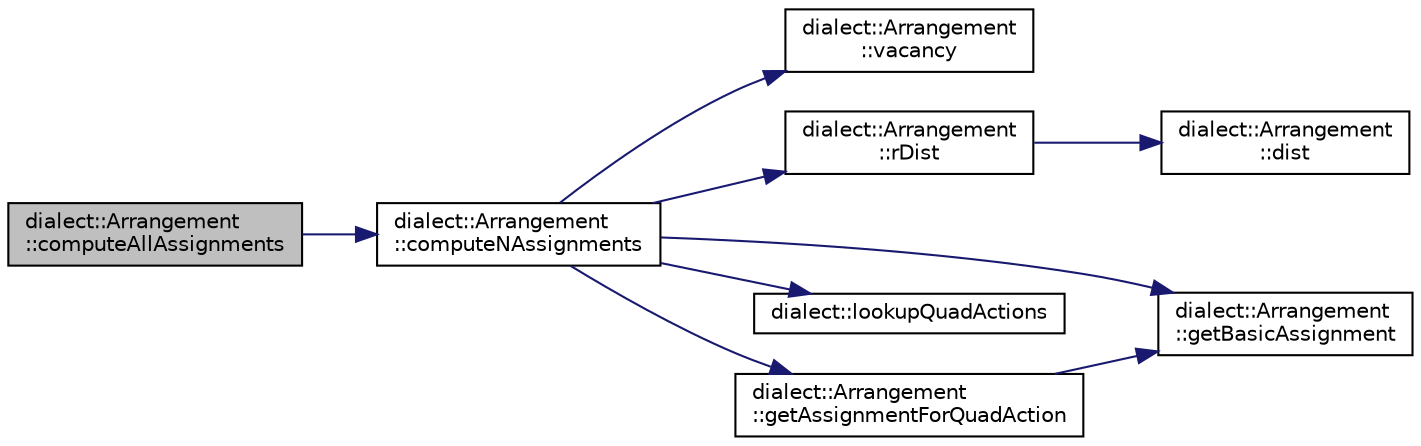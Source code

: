 digraph "dialect::Arrangement::computeAllAssignments"
{
  edge [fontname="Helvetica",fontsize="10",labelfontname="Helvetica",labelfontsize="10"];
  node [fontname="Helvetica",fontsize="10",shape=record];
  rankdir="LR";
  Node2 [label="dialect::Arrangement\l::computeAllAssignments",height=0.2,width=0.4,color="black", fillcolor="grey75", style="filled", fontcolor="black"];
  Node2 -> Node3 [color="midnightblue",fontsize="10",style="solid",fontname="Helvetica"];
  Node3 [label="dialect::Arrangement\l::computeNAssignments",height=0.2,width=0.4,color="black", fillcolor="white", style="filled",URL="$structdialect_1_1Arrangement.html#ad226edce8ab3ae9c6ad7ead82eae4913",tooltip="Compute all possible Assignments in which precisely N semiaxes are occupied, sorted by ascending cost..."];
  Node3 -> Node4 [color="midnightblue",fontsize="10",style="solid",fontname="Helvetica"];
  Node4 [label="dialect::Arrangement\l::vacancy",height=0.2,width=0.4,color="black", fillcolor="white", style="filled",URL="$structdialect_1_1Arrangement.html#a2ea9adb460c2313da39f3f7e3a04ab2e",tooltip="Get the \"vacancy vector\" for this Arrangement. "];
  Node3 -> Node5 [color="midnightblue",fontsize="10",style="solid",fontname="Helvetica"];
  Node5 [label="dialect::Arrangement\l::getBasicAssignment",height=0.2,width=0.4,color="black", fillcolor="white", style="filled",URL="$structdialect_1_1Arrangement.html#a5aea74697000d725684fa14714b8475a",tooltip="Get the \"basic Assignment\" for this Arrangement. "];
  Node3 -> Node6 [color="midnightblue",fontsize="10",style="solid",fontname="Helvetica"];
  Node6 [label="dialect::Arrangement\l::rDist",height=0.2,width=0.4,color="black", fillcolor="white", style="filled",URL="$structdialect_1_1Arrangement.html#a6846067b08315b5c5200246d87643d36",tooltip="Get the \"reduced distribution vector\" for this Arrangement. "];
  Node6 -> Node7 [color="midnightblue",fontsize="10",style="solid",fontname="Helvetica"];
  Node7 [label="dialect::Arrangement\l::dist",height=0.2,width=0.4,color="black", fillcolor="white", style="filled",URL="$structdialect_1_1Arrangement.html#aff56b9103393913a3208a126c5741c4e",tooltip="Get the \"distribution vector\" for this Arrangement. "];
  Node3 -> Node8 [color="midnightblue",fontsize="10",style="solid",fontname="Helvetica"];
  Node8 [label="dialect::lookupQuadActions",height=0.2,width=0.4,color="black", fillcolor="white", style="filled",URL="$namespacedialect.html#afbe70f9004b1b9e78730273e67aa1d76",tooltip="Look up legal quad actions. "];
  Node3 -> Node9 [color="midnightblue",fontsize="10",style="solid",fontname="Helvetica"];
  Node9 [label="dialect::Arrangement\l::getAssignmentForQuadAction",height=0.2,width=0.4,color="black", fillcolor="white", style="filled",URL="$structdialect_1_1Arrangement.html#ac8500a0d9280f35e014d5e4c431bb75e",tooltip="Get the Assignment resulting from a given quad action. "];
  Node9 -> Node5 [color="midnightblue",fontsize="10",style="solid",fontname="Helvetica"];
}
